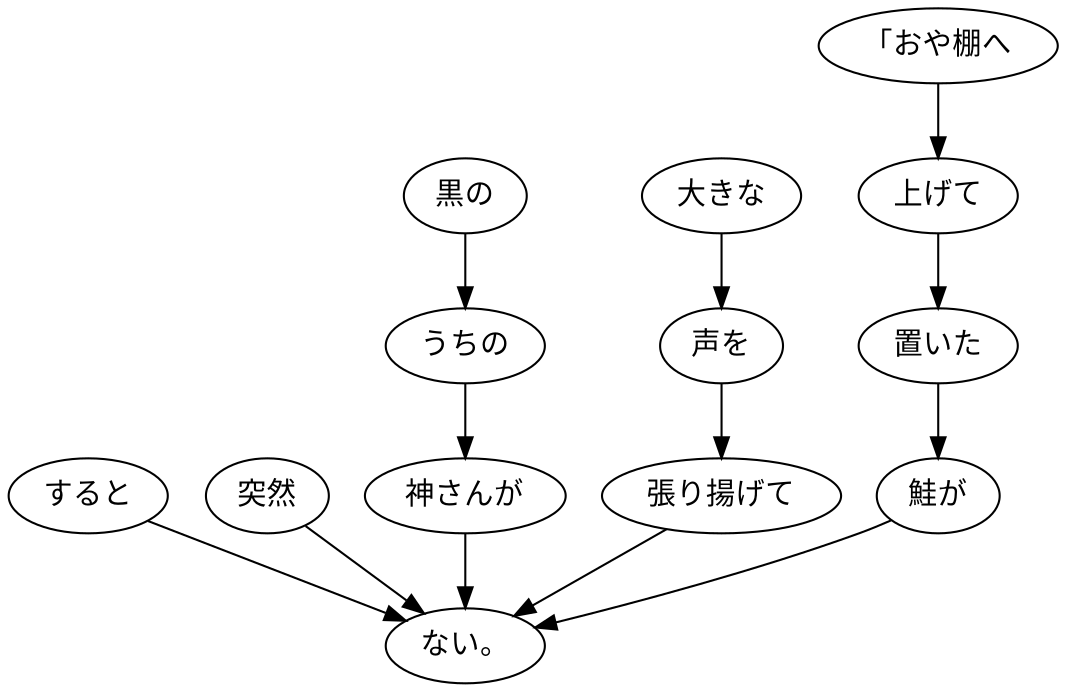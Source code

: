 digraph graph729 {
	node0 [label="すると"];
	node1 [label="突然"];
	node2 [label="黒の"];
	node3 [label="うちの"];
	node4 [label="神さんが"];
	node5 [label="大きな"];
	node6 [label="声を"];
	node7 [label="張り揚げて"];
	node8 [label="「おや棚へ"];
	node9 [label="上げて"];
	node10 [label="置いた"];
	node11 [label="鮭が"];
	node12 [label="ない。"];
	node0 -> node12;
	node1 -> node12;
	node2 -> node3;
	node3 -> node4;
	node4 -> node12;
	node5 -> node6;
	node6 -> node7;
	node7 -> node12;
	node8 -> node9;
	node9 -> node10;
	node10 -> node11;
	node11 -> node12;
}

